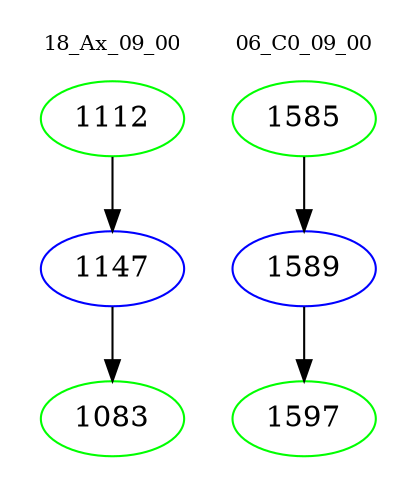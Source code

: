 digraph{
subgraph cluster_0 {
color = white
label = "18_Ax_09_00";
fontsize=10;
T0_1112 [label="1112", color="green"]
T0_1112 -> T0_1147 [color="black"]
T0_1147 [label="1147", color="blue"]
T0_1147 -> T0_1083 [color="black"]
T0_1083 [label="1083", color="green"]
}
subgraph cluster_1 {
color = white
label = "06_C0_09_00";
fontsize=10;
T1_1585 [label="1585", color="green"]
T1_1585 -> T1_1589 [color="black"]
T1_1589 [label="1589", color="blue"]
T1_1589 -> T1_1597 [color="black"]
T1_1597 [label="1597", color="green"]
}
}

